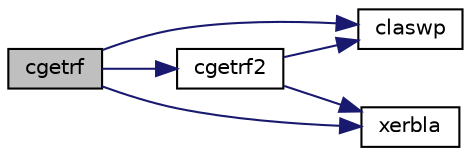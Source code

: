 digraph "cgetrf"
{
 // LATEX_PDF_SIZE
  edge [fontname="Helvetica",fontsize="10",labelfontname="Helvetica",labelfontsize="10"];
  node [fontname="Helvetica",fontsize="10",shape=record];
  rankdir="LR";
  Node1 [label="cgetrf",height=0.2,width=0.4,color="black", fillcolor="grey75", style="filled", fontcolor="black",tooltip="CGETRF"];
  Node1 -> Node2 [color="midnightblue",fontsize="10",style="solid",fontname="Helvetica"];
  Node2 [label="cgetrf2",height=0.2,width=0.4,color="black", fillcolor="white", style="filled",URL="$cgetrf2_8f.html#a15fa9800095fb84ff74bc087909c6941",tooltip="CGETRF2"];
  Node2 -> Node3 [color="midnightblue",fontsize="10",style="solid",fontname="Helvetica"];
  Node3 [label="claswp",height=0.2,width=0.4,color="black", fillcolor="white", style="filled",URL="$claswp_8f.html#a27858a2e2b195ef0e7121f1edb8bb9a9",tooltip="CLASWP performs a series of row interchanges on a general rectangular matrix."];
  Node2 -> Node4 [color="midnightblue",fontsize="10",style="solid",fontname="Helvetica"];
  Node4 [label="xerbla",height=0.2,width=0.4,color="black", fillcolor="white", style="filled",URL="$xerbla_8f.html#a377ee61015baf8dea7770b3a404b1c07",tooltip="XERBLA"];
  Node1 -> Node3 [color="midnightblue",fontsize="10",style="solid",fontname="Helvetica"];
  Node1 -> Node4 [color="midnightblue",fontsize="10",style="solid",fontname="Helvetica"];
}
